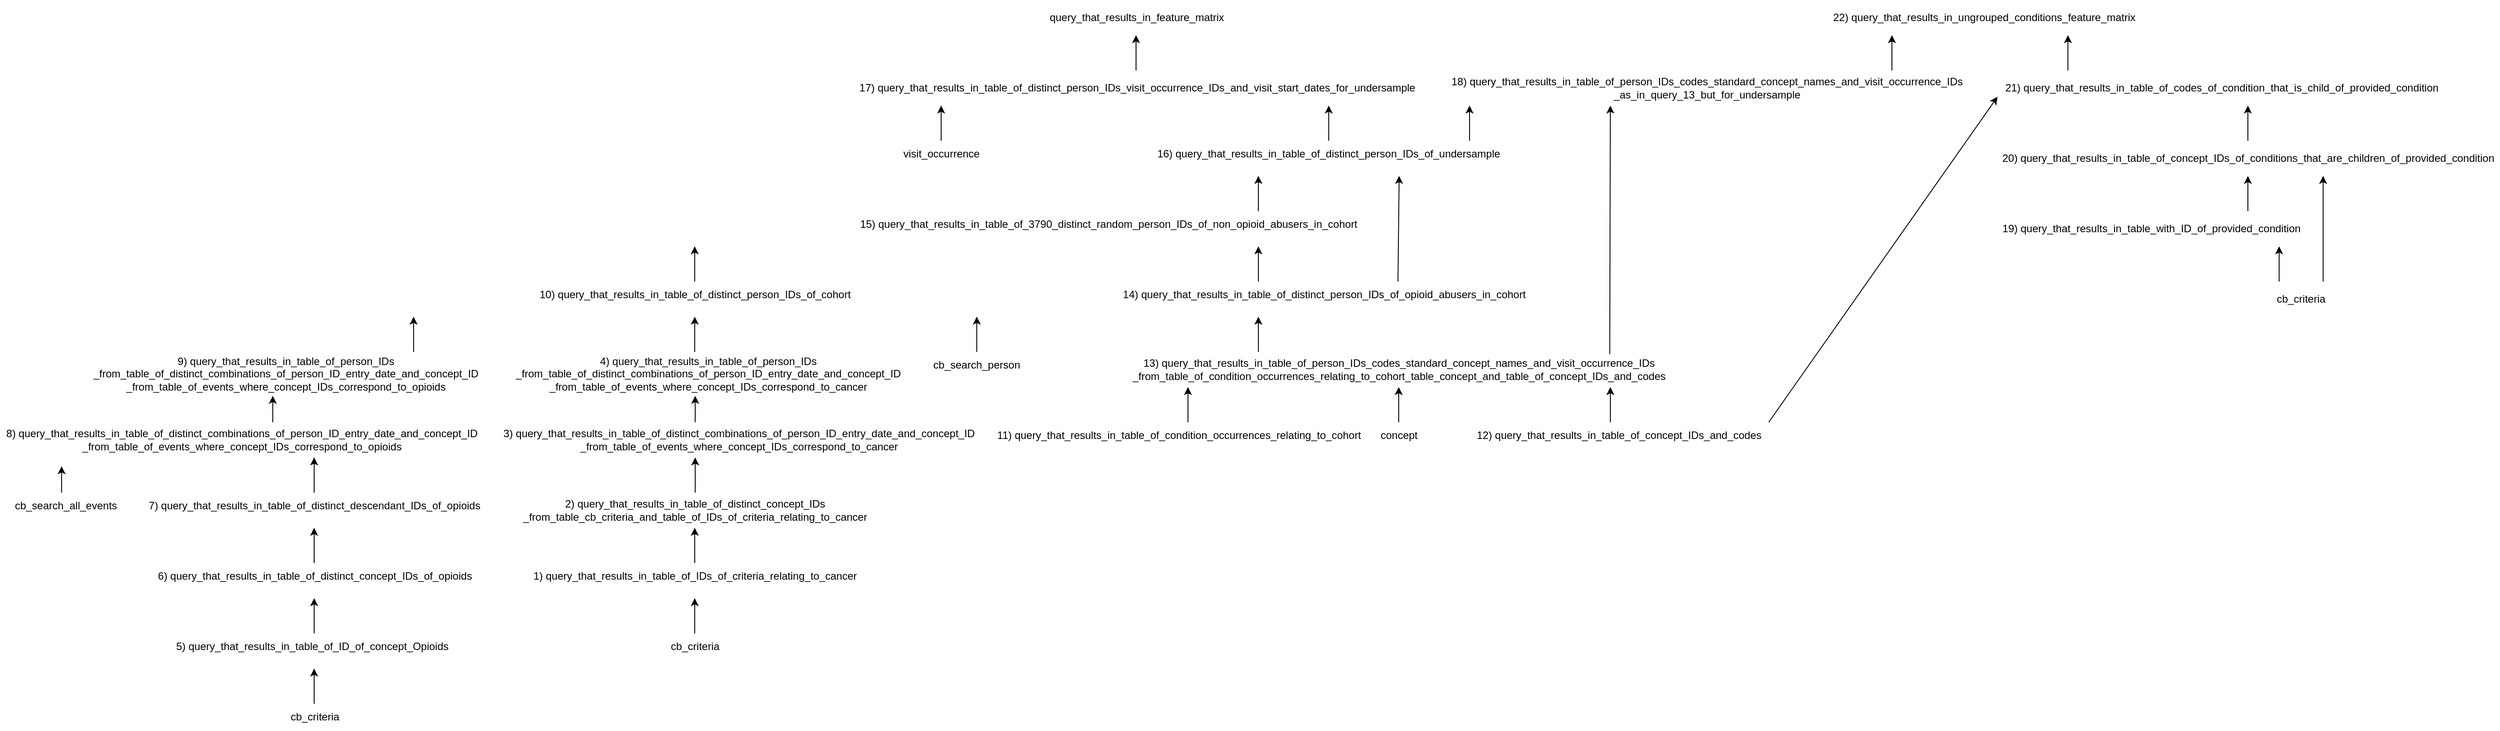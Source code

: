 <mxfile version="21.6.5" type="github">
  <diagram name="Page-1" id="g_CQs1NWIx2WSFLsqrLt">
    <mxGraphModel dx="2756" dy="1099" grid="1" gridSize="10" guides="1" tooltips="1" connect="1" arrows="1" fold="1" page="1" pageScale="1" pageWidth="850" pageHeight="1100" math="0" shadow="0">
      <root>
        <mxCell id="0" />
        <mxCell id="1" parent="0" />
        <mxCell id="DglnRcJ5g5Zxvro3vOS6-1" value="query_that_results_in_feature_matrix" style="text;html=1;strokeColor=none;fillColor=none;align=center;verticalAlign=middle;whiteSpace=wrap;rounded=0;" vertex="1" parent="1">
          <mxGeometry x="317" y="40" width="210" height="40" as="geometry" />
        </mxCell>
        <mxCell id="DglnRcJ5g5Zxvro3vOS6-2" value="17) query_that_results_in_table_of_distinct_person_IDs_visit_occurrence_IDs_and_visit_start_dates_for_undersample" style="text;html=1;strokeColor=none;fillColor=none;align=center;verticalAlign=middle;whiteSpace=wrap;rounded=0;" vertex="1" parent="1">
          <mxGeometry x="99.5" y="120" width="645" height="40" as="geometry" />
        </mxCell>
        <mxCell id="DglnRcJ5g5Zxvro3vOS6-3" value="" style="endArrow=classic;html=1;rounded=0;" edge="1" parent="1">
          <mxGeometry width="50" height="50" relative="1" as="geometry">
            <mxPoint x="421" y="120" as="sourcePoint" />
            <mxPoint x="421" y="80" as="targetPoint" />
          </mxGeometry>
        </mxCell>
        <mxCell id="DglnRcJ5g5Zxvro3vOS6-5" value="" style="endArrow=classic;html=1;rounded=0;" edge="1" parent="1">
          <mxGeometry width="50" height="50" relative="1" as="geometry">
            <mxPoint x="199.5" y="200" as="sourcePoint" />
            <mxPoint x="199.5" y="160" as="targetPoint" />
          </mxGeometry>
        </mxCell>
        <mxCell id="DglnRcJ5g5Zxvro3vOS6-6" value="" style="endArrow=classic;html=1;rounded=0;" edge="1" parent="1">
          <mxGeometry width="50" height="50" relative="1" as="geometry">
            <mxPoint x="640" y="200" as="sourcePoint" />
            <mxPoint x="640" y="160" as="targetPoint" />
          </mxGeometry>
        </mxCell>
        <mxCell id="DglnRcJ5g5Zxvro3vOS6-7" value="visit_occurrence" style="text;html=1;strokeColor=none;fillColor=none;align=center;verticalAlign=middle;whiteSpace=wrap;rounded=0;" vertex="1" parent="1">
          <mxGeometry x="150" y="200" width="100" height="30" as="geometry" />
        </mxCell>
        <mxCell id="DglnRcJ5g5Zxvro3vOS6-9" value="16) query_that_results_in_table_of_distinct_person_IDs_of_undersample" style="text;html=1;strokeColor=none;fillColor=none;align=center;verticalAlign=middle;whiteSpace=wrap;rounded=0;" vertex="1" parent="1">
          <mxGeometry x="440" y="200" width="400" height="30" as="geometry" />
        </mxCell>
        <mxCell id="DglnRcJ5g5Zxvro3vOS6-11" value="15) query_that_results_in_table_of_3790_distinct_random_person_IDs_of_non_opioid_abusers_in_cohort" style="text;html=1;strokeColor=none;fillColor=none;align=center;verticalAlign=middle;whiteSpace=wrap;rounded=0;" vertex="1" parent="1">
          <mxGeometry x="100" y="280" width="580" height="30" as="geometry" />
        </mxCell>
        <mxCell id="DglnRcJ5g5Zxvro3vOS6-14" value="" style="endArrow=classic;html=1;rounded=0;" edge="1" parent="1">
          <mxGeometry width="50" height="50" relative="1" as="geometry">
            <mxPoint x="560" y="280" as="sourcePoint" />
            <mxPoint x="560" y="240" as="targetPoint" />
          </mxGeometry>
        </mxCell>
        <mxCell id="DglnRcJ5g5Zxvro3vOS6-15" value="" style="endArrow=classic;html=1;rounded=0;exitX=0.678;exitY=0;exitDx=0;exitDy=0;exitPerimeter=0;" edge="1" parent="1" source="DglnRcJ5g5Zxvro3vOS6-20">
          <mxGeometry width="50" height="50" relative="1" as="geometry">
            <mxPoint x="720" y="350" as="sourcePoint" />
            <mxPoint x="720" y="240" as="targetPoint" />
          </mxGeometry>
        </mxCell>
        <mxCell id="DglnRcJ5g5Zxvro3vOS6-17" value="" style="endArrow=classic;html=1;rounded=0;" edge="1" parent="1">
          <mxGeometry width="50" height="50" relative="1" as="geometry">
            <mxPoint x="560" y="360" as="sourcePoint" />
            <mxPoint x="560" y="320" as="targetPoint" />
          </mxGeometry>
        </mxCell>
        <mxCell id="DglnRcJ5g5Zxvro3vOS6-18" value="" style="endArrow=classic;html=1;rounded=0;" edge="1" parent="1">
          <mxGeometry width="50" height="50" relative="1" as="geometry">
            <mxPoint x="-80.5" y="360" as="sourcePoint" />
            <mxPoint x="-80.5" y="320" as="targetPoint" />
          </mxGeometry>
        </mxCell>
        <mxCell id="DglnRcJ5g5Zxvro3vOS6-19" value="10) query_that_results_in_table_of_distinct_person_IDs_of_cohort" style="text;html=1;strokeColor=none;fillColor=none;align=center;verticalAlign=middle;whiteSpace=wrap;rounded=0;" vertex="1" parent="1">
          <mxGeometry x="-265" y="360" width="370" height="30" as="geometry" />
        </mxCell>
        <mxCell id="DglnRcJ5g5Zxvro3vOS6-20" value="14) query_that_results_in_table_of_distinct_person_IDs_of_opioid_abusers_in_cohort" style="text;html=1;strokeColor=none;fillColor=none;align=center;verticalAlign=middle;whiteSpace=wrap;rounded=0;" vertex="1" parent="1">
          <mxGeometry x="400" y="360" width="470" height="30" as="geometry" />
        </mxCell>
        <mxCell id="DglnRcJ5g5Zxvro3vOS6-22" value="" style="endArrow=classic;html=1;rounded=0;exitX=0.242;exitY=0;exitDx=0;exitDy=0;exitPerimeter=0;" edge="1" parent="1" source="DglnRcJ5g5Zxvro3vOS6-24">
          <mxGeometry width="50" height="50" relative="1" as="geometry">
            <mxPoint x="560" y="430" as="sourcePoint" />
            <mxPoint x="560" y="400" as="targetPoint" />
          </mxGeometry>
        </mxCell>
        <mxCell id="DglnRcJ5g5Zxvro3vOS6-24" value="13) query_that_results_in_table_of_person_IDs_codes_standard_concept_names_and_visit_occurrence_IDs&lt;br&gt;_from_table_of_condition_occurrences_relating_to_cohort_table_concept_and_table_of_concept_IDs_and_codes" style="text;html=1;strokeColor=none;fillColor=none;align=center;verticalAlign=middle;whiteSpace=wrap;rounded=0;" vertex="1" parent="1">
          <mxGeometry x="410" y="440" width="620" height="40" as="geometry" />
        </mxCell>
        <mxCell id="DglnRcJ5g5Zxvro3vOS6-28" value="" style="endArrow=classic;html=1;rounded=0;" edge="1" parent="1">
          <mxGeometry width="50" height="50" relative="1" as="geometry">
            <mxPoint x="480" y="520" as="sourcePoint" />
            <mxPoint x="480" y="480" as="targetPoint" />
          </mxGeometry>
        </mxCell>
        <mxCell id="DglnRcJ5g5Zxvro3vOS6-29" value="11) query_that_results_in_table_of_condition_occurrences_relating_to_cohort" style="text;html=1;strokeColor=none;fillColor=none;align=center;verticalAlign=middle;whiteSpace=wrap;rounded=0;" vertex="1" parent="1">
          <mxGeometry x="260" y="520" width="420" height="30" as="geometry" />
        </mxCell>
        <mxCell id="DglnRcJ5g5Zxvro3vOS6-30" value="" style="endArrow=classic;html=1;rounded=0;" edge="1" parent="1">
          <mxGeometry width="50" height="50" relative="1" as="geometry">
            <mxPoint x="960" y="520" as="sourcePoint" />
            <mxPoint x="960" y="480" as="targetPoint" />
          </mxGeometry>
        </mxCell>
        <mxCell id="DglnRcJ5g5Zxvro3vOS6-31" value="" style="endArrow=classic;html=1;rounded=0;" edge="1" parent="1">
          <mxGeometry width="50" height="50" relative="1" as="geometry">
            <mxPoint x="719.5" y="520" as="sourcePoint" />
            <mxPoint x="719.5" y="480" as="targetPoint" />
          </mxGeometry>
        </mxCell>
        <mxCell id="DglnRcJ5g5Zxvro3vOS6-32" value="concept" style="text;html=1;strokeColor=none;fillColor=none;align=center;verticalAlign=middle;whiteSpace=wrap;rounded=0;" vertex="1" parent="1">
          <mxGeometry x="690" y="520" width="60" height="30" as="geometry" />
        </mxCell>
        <mxCell id="DglnRcJ5g5Zxvro3vOS6-33" value="12) query_that_results_in_table_of_concept_IDs_and_codes" style="text;html=1;strokeColor=none;fillColor=none;align=center;verticalAlign=middle;whiteSpace=wrap;rounded=0;" vertex="1" parent="1">
          <mxGeometry x="800" y="520" width="340" height="30" as="geometry" />
        </mxCell>
        <mxCell id="DglnRcJ5g5Zxvro3vOS6-35" value="" style="endArrow=classic;html=1;rounded=0;" edge="1" parent="1">
          <mxGeometry width="50" height="50" relative="1" as="geometry">
            <mxPoint x="240" y="440" as="sourcePoint" />
            <mxPoint x="240" y="400" as="targetPoint" />
          </mxGeometry>
        </mxCell>
        <mxCell id="DglnRcJ5g5Zxvro3vOS6-36" value="cb_search_person" style="text;html=1;strokeColor=none;fillColor=none;align=center;verticalAlign=middle;whiteSpace=wrap;rounded=0;" vertex="1" parent="1">
          <mxGeometry x="210" y="440" width="60" height="30" as="geometry" />
        </mxCell>
        <mxCell id="DglnRcJ5g5Zxvro3vOS6-37" value="" style="endArrow=classic;html=1;rounded=0;" edge="1" parent="1">
          <mxGeometry width="50" height="50" relative="1" as="geometry">
            <mxPoint x="-80.5" y="440" as="sourcePoint" />
            <mxPoint x="-80.5" y="400" as="targetPoint" />
          </mxGeometry>
        </mxCell>
        <mxCell id="DglnRcJ5g5Zxvro3vOS6-38" value="4) query_that_results_in_table_of_person_IDs&lt;br&gt;_from_table_of_distinct_combinations_of_person_ID_entry_date_and_concept_ID&lt;br&gt;_from_table_of_events_where_concept_IDs_correspond_to_cancer" style="text;html=1;strokeColor=none;fillColor=none;align=center;verticalAlign=middle;whiteSpace=wrap;rounded=0;" vertex="1" parent="1">
          <mxGeometry x="-290" y="440" width="450" height="50" as="geometry" />
        </mxCell>
        <mxCell id="DglnRcJ5g5Zxvro3vOS6-39" value="" style="endArrow=classic;html=1;rounded=0;" edge="1" parent="1">
          <mxGeometry width="50" height="50" relative="1" as="geometry">
            <mxPoint x="-400" y="440" as="sourcePoint" />
            <mxPoint x="-400" y="400" as="targetPoint" />
          </mxGeometry>
        </mxCell>
        <mxCell id="DglnRcJ5g5Zxvro3vOS6-40" value="9) query_that_results_in_table_of_person_IDs&lt;br&gt;_from_table_of_distinct_combinations_of_person_ID_entry_date_and_concept_ID&lt;br&gt;_from_table_of_events_where_concept_IDs_correspond_to_opioids" style="text;html=1;strokeColor=none;fillColor=none;align=center;verticalAlign=middle;whiteSpace=wrap;rounded=0;" vertex="1" parent="1">
          <mxGeometry x="-770" y="440" width="450" height="50" as="geometry" />
        </mxCell>
        <mxCell id="DglnRcJ5g5Zxvro3vOS6-41" value="3) query_that_results_in_table_of_distinct_combinations_of_person_ID_entry_date_and_concept_ID&lt;br&gt;_from_table_of_events_where_concept_IDs_correspond_to_cancer" style="text;html=1;strokeColor=none;fillColor=none;align=center;verticalAlign=middle;whiteSpace=wrap;rounded=0;" vertex="1" parent="1">
          <mxGeometry x="-300" y="520" width="540" height="40" as="geometry" />
        </mxCell>
        <mxCell id="DglnRcJ5g5Zxvro3vOS6-42" value="" style="endArrow=classic;html=1;rounded=0;" edge="1" parent="1">
          <mxGeometry width="50" height="50" relative="1" as="geometry">
            <mxPoint x="-80" y="520" as="sourcePoint" />
            <mxPoint x="-80" y="490" as="targetPoint" />
          </mxGeometry>
        </mxCell>
        <mxCell id="DglnRcJ5g5Zxvro3vOS6-43" value="" style="endArrow=classic;html=1;rounded=0;" edge="1" parent="1">
          <mxGeometry width="50" height="50" relative="1" as="geometry">
            <mxPoint x="-560" y="520" as="sourcePoint" />
            <mxPoint x="-560" y="490" as="targetPoint" />
          </mxGeometry>
        </mxCell>
        <mxCell id="DglnRcJ5g5Zxvro3vOS6-45" value="8) query_that_results_in_table_of_distinct_combinations_of_person_ID_entry_date_and_concept_ID&lt;br&gt;_from_table_of_events_where_concept_IDs_correspond_to_opioids" style="text;html=1;strokeColor=none;fillColor=none;align=center;verticalAlign=middle;whiteSpace=wrap;rounded=0;" vertex="1" parent="1">
          <mxGeometry x="-870" y="520" width="550" height="40" as="geometry" />
        </mxCell>
        <mxCell id="DglnRcJ5g5Zxvro3vOS6-46" value="" style="endArrow=classic;html=1;rounded=0;" edge="1" parent="1">
          <mxGeometry width="50" height="50" relative="1" as="geometry">
            <mxPoint x="-80" y="600" as="sourcePoint" />
            <mxPoint x="-80" y="560" as="targetPoint" />
          </mxGeometry>
        </mxCell>
        <mxCell id="DglnRcJ5g5Zxvro3vOS6-47" value="2) query_that_results_in_table_of_distinct_concept_IDs&lt;br&gt;_from_table_cb_criteria_and_table_of_IDs_of_criteria_relating_to_cancer" style="text;html=1;strokeColor=none;fillColor=none;align=center;verticalAlign=middle;whiteSpace=wrap;rounded=0;" vertex="1" parent="1">
          <mxGeometry x="-280" y="600" width="400" height="40" as="geometry" />
        </mxCell>
        <mxCell id="DglnRcJ5g5Zxvro3vOS6-48" value="" style="endArrow=classic;html=1;rounded=0;" edge="1" parent="1">
          <mxGeometry width="50" height="50" relative="1" as="geometry">
            <mxPoint x="-80.5" y="680" as="sourcePoint" />
            <mxPoint x="-80.5" y="640" as="targetPoint" />
          </mxGeometry>
        </mxCell>
        <mxCell id="DglnRcJ5g5Zxvro3vOS6-49" value="1) query_that_results_in_table_of_IDs_of_criteria_relating_to_cancer" style="text;html=1;strokeColor=none;fillColor=none;align=center;verticalAlign=middle;whiteSpace=wrap;rounded=0;" vertex="1" parent="1">
          <mxGeometry x="-270" y="680" width="380" height="30" as="geometry" />
        </mxCell>
        <mxCell id="DglnRcJ5g5Zxvro3vOS6-50" value="" style="endArrow=classic;html=1;rounded=0;" edge="1" parent="1">
          <mxGeometry width="50" height="50" relative="1" as="geometry">
            <mxPoint x="-513" y="760" as="sourcePoint" />
            <mxPoint x="-513" y="720" as="targetPoint" />
          </mxGeometry>
        </mxCell>
        <mxCell id="DglnRcJ5g5Zxvro3vOS6-51" value="5) query_that_results_in_table_of_ID_of_concept_Opioids" style="text;html=1;strokeColor=none;fillColor=none;align=center;verticalAlign=middle;whiteSpace=wrap;rounded=0;" vertex="1" parent="1">
          <mxGeometry x="-705" y="760" width="380" height="30" as="geometry" />
        </mxCell>
        <mxCell id="DglnRcJ5g5Zxvro3vOS6-52" value="" style="endArrow=classic;html=1;rounded=0;" edge="1" parent="1">
          <mxGeometry width="50" height="50" relative="1" as="geometry">
            <mxPoint x="-513" y="680" as="sourcePoint" />
            <mxPoint x="-513" y="640" as="targetPoint" />
          </mxGeometry>
        </mxCell>
        <mxCell id="DglnRcJ5g5Zxvro3vOS6-53" value="6) query_that_results_in_table_of_distinct_concept_IDs_of_opioids" style="text;html=1;strokeColor=none;fillColor=none;align=center;verticalAlign=middle;whiteSpace=wrap;rounded=0;" vertex="1" parent="1">
          <mxGeometry x="-697.5" y="680" width="370" height="30" as="geometry" />
        </mxCell>
        <mxCell id="DglnRcJ5g5Zxvro3vOS6-54" value="" style="endArrow=classic;html=1;rounded=0;" edge="1" parent="1">
          <mxGeometry width="50" height="50" relative="1" as="geometry">
            <mxPoint x="-513" y="600" as="sourcePoint" />
            <mxPoint x="-513" y="560" as="targetPoint" />
          </mxGeometry>
        </mxCell>
        <mxCell id="DglnRcJ5g5Zxvro3vOS6-55" value="7) query_that_results_in_table_of_distinct_descendant_IDs_of_opioids" style="text;html=1;strokeColor=none;fillColor=none;align=center;verticalAlign=middle;whiteSpace=wrap;rounded=0;" vertex="1" parent="1">
          <mxGeometry x="-705" y="600" width="385" height="30" as="geometry" />
        </mxCell>
        <mxCell id="DglnRcJ5g5Zxvro3vOS6-56" value="cb_search_all_events" style="text;html=1;strokeColor=none;fillColor=none;align=center;verticalAlign=middle;whiteSpace=wrap;rounded=0;" vertex="1" parent="1">
          <mxGeometry x="-860" y="600" width="130" height="30" as="geometry" />
        </mxCell>
        <mxCell id="DglnRcJ5g5Zxvro3vOS6-57" value="" style="endArrow=classic;html=1;rounded=0;" edge="1" parent="1">
          <mxGeometry width="50" height="50" relative="1" as="geometry">
            <mxPoint x="-800" y="600" as="sourcePoint" />
            <mxPoint x="-800" y="570" as="targetPoint" />
          </mxGeometry>
        </mxCell>
        <mxCell id="DglnRcJ5g5Zxvro3vOS6-59" value="" style="endArrow=classic;html=1;rounded=0;" edge="1" parent="1">
          <mxGeometry width="50" height="50" relative="1" as="geometry">
            <mxPoint x="-80.5" y="760" as="sourcePoint" />
            <mxPoint x="-80.5" y="720" as="targetPoint" />
          </mxGeometry>
        </mxCell>
        <mxCell id="DglnRcJ5g5Zxvro3vOS6-60" value="cb_criteria" style="text;html=1;strokeColor=none;fillColor=none;align=center;verticalAlign=middle;whiteSpace=wrap;rounded=0;" vertex="1" parent="1">
          <mxGeometry x="-115" y="760" width="70" height="30" as="geometry" />
        </mxCell>
        <mxCell id="DglnRcJ5g5Zxvro3vOS6-61" value="" style="endArrow=classic;html=1;rounded=0;" edge="1" parent="1">
          <mxGeometry width="50" height="50" relative="1" as="geometry">
            <mxPoint x="-513" y="840" as="sourcePoint" />
            <mxPoint x="-513" y="800" as="targetPoint" />
          </mxGeometry>
        </mxCell>
        <mxCell id="DglnRcJ5g5Zxvro3vOS6-62" value="cb_criteria" style="text;html=1;strokeColor=none;fillColor=none;align=center;verticalAlign=middle;whiteSpace=wrap;rounded=0;" vertex="1" parent="1">
          <mxGeometry x="-547.5" y="840" width="70" height="30" as="geometry" />
        </mxCell>
        <mxCell id="DglnRcJ5g5Zxvro3vOS6-65" value="18) query_that_results_in_table_of_person_IDs_codes_standard_concept_names_and_visit_occurrence_IDs&lt;br&gt;_as_in_query_13_but_for_undersample" style="text;html=1;strokeColor=none;fillColor=none;align=center;verticalAlign=middle;whiteSpace=wrap;rounded=0;" vertex="1" parent="1">
          <mxGeometry x="760" y="120" width="620" height="40" as="geometry" />
        </mxCell>
        <mxCell id="DglnRcJ5g5Zxvro3vOS6-66" value="" style="endArrow=classic;html=1;rounded=0;" edge="1" parent="1">
          <mxGeometry width="50" height="50" relative="1" as="geometry">
            <mxPoint x="800" y="200" as="sourcePoint" />
            <mxPoint x="800" y="160" as="targetPoint" />
          </mxGeometry>
        </mxCell>
        <mxCell id="DglnRcJ5g5Zxvro3vOS6-67" value="" style="endArrow=classic;html=1;rounded=0;exitX=0.886;exitY=0.067;exitDx=0;exitDy=0;exitPerimeter=0;" edge="1" parent="1" source="DglnRcJ5g5Zxvro3vOS6-24">
          <mxGeometry width="50" height="50" relative="1" as="geometry">
            <mxPoint x="960" y="200" as="sourcePoint" />
            <mxPoint x="960" y="160" as="targetPoint" />
          </mxGeometry>
        </mxCell>
        <mxCell id="DglnRcJ5g5Zxvro3vOS6-68" value="19) query_that_results_in_table_with_ID_of_provided_condition" style="text;html=1;strokeColor=none;fillColor=none;align=center;verticalAlign=middle;whiteSpace=wrap;rounded=0;" vertex="1" parent="1">
          <mxGeometry x="1400" y="280" width="350" height="40" as="geometry" />
        </mxCell>
        <mxCell id="DglnRcJ5g5Zxvro3vOS6-69" value="20) query_that_results_in_table_of_concept_IDs_of_conditions_that_are_children_of_provided_condition" style="text;html=1;strokeColor=none;fillColor=none;align=center;verticalAlign=middle;whiteSpace=wrap;rounded=0;" vertex="1" parent="1">
          <mxGeometry x="1400" y="200" width="570" height="40" as="geometry" />
        </mxCell>
        <mxCell id="DglnRcJ5g5Zxvro3vOS6-71" value="" style="endArrow=classic;html=1;rounded=0;" edge="1" parent="1">
          <mxGeometry width="50" height="50" relative="1" as="geometry">
            <mxPoint x="1720" y="360" as="sourcePoint" />
            <mxPoint x="1720" y="320" as="targetPoint" />
          </mxGeometry>
        </mxCell>
        <mxCell id="DglnRcJ5g5Zxvro3vOS6-72" value="cb_criteria" style="text;html=1;strokeColor=none;fillColor=none;align=center;verticalAlign=middle;whiteSpace=wrap;rounded=0;" vertex="1" parent="1">
          <mxGeometry x="1710" y="360" width="70" height="40" as="geometry" />
        </mxCell>
        <mxCell id="DglnRcJ5g5Zxvro3vOS6-73" value="" style="endArrow=classic;html=1;rounded=0;" edge="1" parent="1">
          <mxGeometry width="50" height="50" relative="1" as="geometry">
            <mxPoint x="1684.5" y="280" as="sourcePoint" />
            <mxPoint x="1684.5" y="240" as="targetPoint" />
          </mxGeometry>
        </mxCell>
        <mxCell id="DglnRcJ5g5Zxvro3vOS6-75" value="" style="endArrow=classic;html=1;rounded=0;exitX=1;exitY=0;exitDx=0;exitDy=0;" edge="1" parent="1">
          <mxGeometry width="50" height="50" relative="1" as="geometry">
            <mxPoint x="1770" y="360" as="sourcePoint" />
            <mxPoint x="1770" y="240" as="targetPoint" />
          </mxGeometry>
        </mxCell>
        <mxCell id="DglnRcJ5g5Zxvro3vOS6-76" value="21) query_that_results_in_table_of_codes_of_condition_that_is_child_of_provided_condition" style="text;html=1;strokeColor=none;fillColor=none;align=center;verticalAlign=middle;whiteSpace=wrap;rounded=0;" vertex="1" parent="1">
          <mxGeometry x="1400" y="120" width="510" height="40" as="geometry" />
        </mxCell>
        <mxCell id="DglnRcJ5g5Zxvro3vOS6-77" value="" style="endArrow=classic;html=1;rounded=0;" edge="1" parent="1">
          <mxGeometry width="50" height="50" relative="1" as="geometry">
            <mxPoint x="1684.5" y="200" as="sourcePoint" />
            <mxPoint x="1684.5" y="160" as="targetPoint" />
          </mxGeometry>
        </mxCell>
        <mxCell id="DglnRcJ5g5Zxvro3vOS6-78" value="" style="endArrow=classic;html=1;rounded=0;exitX=1;exitY=0;exitDx=0;exitDy=0;entryX=0;entryY=0.75;entryDx=0;entryDy=0;" edge="1" parent="1" source="DglnRcJ5g5Zxvro3vOS6-33" target="DglnRcJ5g5Zxvro3vOS6-76">
          <mxGeometry width="50" height="50" relative="1" as="geometry">
            <mxPoint x="1230" y="490" as="sourcePoint" />
            <mxPoint x="1280" y="440" as="targetPoint" />
          </mxGeometry>
        </mxCell>
        <mxCell id="DglnRcJ5g5Zxvro3vOS6-79" value="22) query_that_results_in_ungrouped_conditions_feature_matrix" style="text;html=1;strokeColor=none;fillColor=none;align=center;verticalAlign=middle;whiteSpace=wrap;rounded=0;" vertex="1" parent="1">
          <mxGeometry x="1130" y="40" width="510" height="40" as="geometry" />
        </mxCell>
        <mxCell id="DglnRcJ5g5Zxvro3vOS6-80" value="" style="endArrow=classic;html=1;rounded=0;" edge="1" parent="1">
          <mxGeometry width="50" height="50" relative="1" as="geometry">
            <mxPoint x="1280" y="120" as="sourcePoint" />
            <mxPoint x="1280" y="80" as="targetPoint" />
          </mxGeometry>
        </mxCell>
        <mxCell id="DglnRcJ5g5Zxvro3vOS6-81" value="" style="endArrow=classic;html=1;rounded=0;" edge="1" parent="1">
          <mxGeometry width="50" height="50" relative="1" as="geometry">
            <mxPoint x="1480" y="120" as="sourcePoint" />
            <mxPoint x="1480" y="80" as="targetPoint" />
          </mxGeometry>
        </mxCell>
      </root>
    </mxGraphModel>
  </diagram>
</mxfile>

